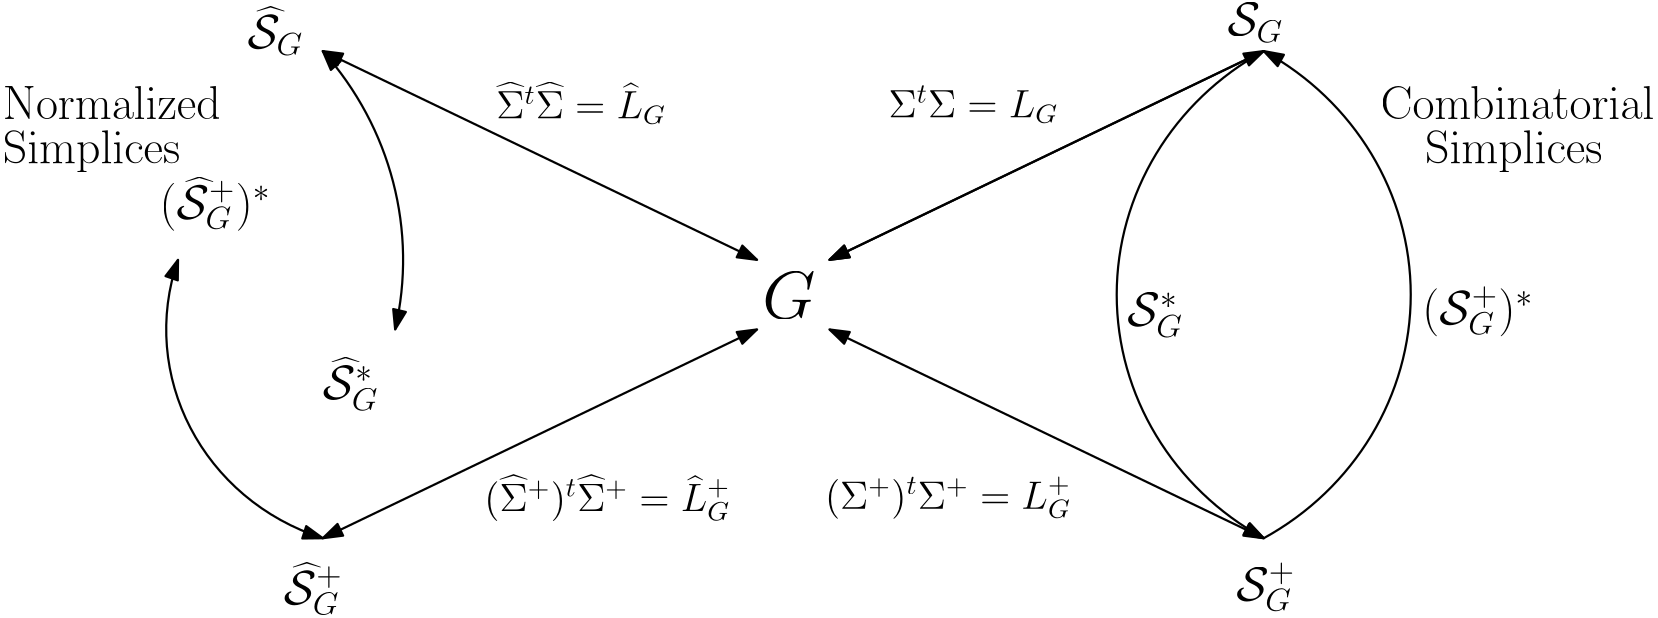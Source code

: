 <?xml version="1.0"?>
<!DOCTYPE ipe SYSTEM "ipe.dtd">
<ipe version="70206" creator="Ipe 7.2.7">
<info created="D:20190809164846" modified="D:20190809165844"/>
<ipestyle name="basic">
<symbol name="arrow/arc(spx)">
<path stroke="sym-stroke" fill="sym-stroke" pen="sym-pen">
0 0 m
-1 0.333 l
-1 -0.333 l
h
</path>
</symbol>
<symbol name="arrow/farc(spx)">
<path stroke="sym-stroke" fill="white" pen="sym-pen">
0 0 m
-1 0.333 l
-1 -0.333 l
h
</path>
</symbol>
<symbol name="arrow/ptarc(spx)">
<path stroke="sym-stroke" fill="sym-stroke" pen="sym-pen">
0 0 m
-1 0.333 l
-0.8 0 l
-1 -0.333 l
h
</path>
</symbol>
<symbol name="arrow/fptarc(spx)">
<path stroke="sym-stroke" fill="white" pen="sym-pen">
0 0 m
-1 0.333 l
-0.8 0 l
-1 -0.333 l
h
</path>
</symbol>
<symbol name="mark/circle(sx)" transformations="translations">
<path fill="sym-stroke">
0.6 0 0 0.6 0 0 e
0.4 0 0 0.4 0 0 e
</path>
</symbol>
<symbol name="mark/disk(sx)" transformations="translations">
<path fill="sym-stroke">
0.6 0 0 0.6 0 0 e
</path>
</symbol>
<symbol name="mark/fdisk(sfx)" transformations="translations">
<group>
<path fill="sym-fill">
0.5 0 0 0.5 0 0 e
</path>
<path fill="sym-stroke" fillrule="eofill">
0.6 0 0 0.6 0 0 e
0.4 0 0 0.4 0 0 e
</path>
</group>
</symbol>
<symbol name="mark/box(sx)" transformations="translations">
<path fill="sym-stroke" fillrule="eofill">
-0.6 -0.6 m
0.6 -0.6 l
0.6 0.6 l
-0.6 0.6 l
h
-0.4 -0.4 m
0.4 -0.4 l
0.4 0.4 l
-0.4 0.4 l
h
</path>
</symbol>
<symbol name="mark/square(sx)" transformations="translations">
<path fill="sym-stroke">
-0.6 -0.6 m
0.6 -0.6 l
0.6 0.6 l
-0.6 0.6 l
h
</path>
</symbol>
<symbol name="mark/fsquare(sfx)" transformations="translations">
<group>
<path fill="sym-fill">
-0.5 -0.5 m
0.5 -0.5 l
0.5 0.5 l
-0.5 0.5 l
h
</path>
<path fill="sym-stroke" fillrule="eofill">
-0.6 -0.6 m
0.6 -0.6 l
0.6 0.6 l
-0.6 0.6 l
h
-0.4 -0.4 m
0.4 -0.4 l
0.4 0.4 l
-0.4 0.4 l
h
</path>
</group>
</symbol>
<symbol name="mark/cross(sx)" transformations="translations">
<group>
<path fill="sym-stroke">
-0.43 -0.57 m
0.57 0.43 l
0.43 0.57 l
-0.57 -0.43 l
h
</path>
<path fill="sym-stroke">
-0.43 0.57 m
0.57 -0.43 l
0.43 -0.57 l
-0.57 0.43 l
h
</path>
</group>
</symbol>
<symbol name="arrow/fnormal(spx)">
<path stroke="sym-stroke" fill="white" pen="sym-pen">
0 0 m
-1 0.333 l
-1 -0.333 l
h
</path>
</symbol>
<symbol name="arrow/pointed(spx)">
<path stroke="sym-stroke" fill="sym-stroke" pen="sym-pen">
0 0 m
-1 0.333 l
-0.8 0 l
-1 -0.333 l
h
</path>
</symbol>
<symbol name="arrow/fpointed(spx)">
<path stroke="sym-stroke" fill="white" pen="sym-pen">
0 0 m
-1 0.333 l
-0.8 0 l
-1 -0.333 l
h
</path>
</symbol>
<symbol name="arrow/linear(spx)">
<path stroke="sym-stroke" pen="sym-pen">
-1 0.333 m
0 0 l
-1 -0.333 l
</path>
</symbol>
<symbol name="arrow/fdouble(spx)">
<path stroke="sym-stroke" fill="white" pen="sym-pen">
0 0 m
-1 0.333 l
-1 -0.333 l
h
-1 0 m
-2 0.333 l
-2 -0.333 l
h
</path>
</symbol>
<symbol name="arrow/double(spx)">
<path stroke="sym-stroke" fill="sym-stroke" pen="sym-pen">
0 0 m
-1 0.333 l
-1 -0.333 l
h
-1 0 m
-2 0.333 l
-2 -0.333 l
h
</path>
</symbol>
<pen name="heavier" value="0.8"/>
<pen name="fat" value="1.2"/>
<pen name="ultrafat" value="2"/>
<symbolsize name="large" value="5"/>
<symbolsize name="small" value="2"/>
<symbolsize name="tiny" value="1.1"/>
<arrowsize name="large" value="10"/>
<arrowsize name="small" value="5"/>
<arrowsize name="tiny" value="3"/>
<color name="red" value="1 0 0"/>
<color name="green" value="0 1 0"/>
<color name="blue" value="0 0 1"/>
<color name="yellow" value="1 1 0"/>
<color name="orange" value="1 0.647 0"/>
<color name="gold" value="1 0.843 0"/>
<color name="purple" value="0.627 0.125 0.941"/>
<color name="gray" value="0.745"/>
<color name="brown" value="0.647 0.165 0.165"/>
<color name="navy" value="0 0 0.502"/>
<color name="pink" value="1 0.753 0.796"/>
<color name="seagreen" value="0.18 0.545 0.341"/>
<color name="turquoise" value="0.251 0.878 0.816"/>
<color name="violet" value="0.933 0.51 0.933"/>
<color name="darkblue" value="0 0 0.545"/>
<color name="darkcyan" value="0 0.545 0.545"/>
<color name="darkgray" value="0.663"/>
<color name="darkgreen" value="0 0.392 0"/>
<color name="darkmagenta" value="0.545 0 0.545"/>
<color name="darkorange" value="1 0.549 0"/>
<color name="darkred" value="0.545 0 0"/>
<color name="lightblue" value="0.678 0.847 0.902"/>
<color name="lightcyan" value="0.878 1 1"/>
<color name="lightgray" value="0.827"/>
<color name="lightgreen" value="0.565 0.933 0.565"/>
<color name="lightyellow" value="1 1 0.878"/>
<dashstyle name="dashed" value="[4] 0"/>
<dashstyle name="dotted" value="[1 3] 0"/>
<dashstyle name="dash dotted" value="[4 2 1 2] 0"/>
<dashstyle name="dash dot dotted" value="[4 2 1 2 1 2] 0"/>
<textsize name="large" value="\large"/>
<textsize name="Large" value="\Large"/>
<textsize name="LARGE" value="\LARGE"/>
<textsize name="huge" value="\huge"/>
<textsize name="Huge" value="\Huge"/>
<textsize name="small" value="\small"/>
<textsize name="footnote" value="\footnotesize"/>
<textsize name="tiny" value="\tiny"/>
<textstyle name="center" begin="\begin{center}" end="\end{center}"/>
<textstyle name="itemize" begin="\begin{itemize}" end="\end{itemize}"/>
<textstyle name="item" begin="\begin{itemize}\item{}" end="\end{itemize}"/>
<gridsize name="4 pts" value="4"/>
<gridsize name="8 pts (~3 mm)" value="8"/>
<gridsize name="16 pts (~6 mm)" value="16"/>
<gridsize name="32 pts (~12 mm)" value="32"/>
<gridsize name="10 pts (~3.5 mm)" value="10"/>
<gridsize name="20 pts (~7 mm)" value="20"/>
<gridsize name="14 pts (~5 mm)" value="14"/>
<gridsize name="28 pts (~10 mm)" value="28"/>
<gridsize name="56 pts (~20 mm)" value="56"/>
<anglesize name="90 deg" value="90"/>
<anglesize name="60 deg" value="60"/>
<anglesize name="45 deg" value="45"/>
<anglesize name="30 deg" value="30"/>
<anglesize name="22.5 deg" value="22.5"/>
<opacity name="10%" value="0.1"/>
<opacity name="30%" value="0.3"/>
<opacity name="50%" value="0.5"/>
<opacity name="75%" value="0.75"/>
<tiling name="falling" angle="-60" step="4" width="1"/>
<tiling name="rising" angle="30" step="4" width="1"/>
</ipestyle>
<page>
<layer name="alpha"/>
<view layers="alpha" active="alpha"/>
<path layer="alpha" matrix="1.62857 0 0 1.56578 89.1429 -233.892" stroke="black" pen="heavier" rarrow="normal/normal">
128 352 m
224 400 l
224 400 l
</path>
<path matrix="1.62857 0 0 1.56578 89.1429 -233.892" stroke="black" pen="heavier" arrow="normal/normal" rarrow="normal/normal">
128 336 m
224 288 l
</path>
<path matrix="1.62857 0 0 1.56578 89.1429 -233.892" stroke="black" pen="heavier" arrow="normal/normal">
224 400 m
64.4981 0 0 64.4981 256 344 224 288 a
</path>
<text matrix="1.62857 0 0 1.56578 76.1282 -228.266" transformations="translations" pos="224 400" stroke="black" type="label" width="20.157" height="11.766" depth="2.58" valign="baseline" size="LARGE">$\mathcal{S}_G$</text>
<text matrix="1.62857 0 0 1.56578 79.2217 -231.289" transformations="translations" pos="224 272" stroke="black" type="label" width="21.319" height="13.737" depth="3.83" valign="baseline" size="LARGE">$\mathcal{S}_G^+$</text>
<text matrix="1.62857 0 0 1.56578 91.0015 -230.02" transformations="translations" pos="112 336" stroke="black" type="label" width="19.144" height="16.938" depth="0" valign="baseline" size="Huge">$G$</text>
<text matrix="1.62857 0 0 1.56578 92.1684 -232.525" transformations="translations" pos="192 336" stroke="black" type="label" width="20.157" height="11.806" depth="4.26" valign="baseline" size="LARGE">$\mathcal{S}_G^*$</text>
<path matrix="1.62857 0 0 1.56578 89.1429 -233.892" stroke="black" pen="heavier" arrow="normal/normal">
224 288 m
64.4981 0 0 64.4981 192 344 224 400 a
</path>
<text matrix="1 0 0 1 271.025 -41.9055" transformations="translations" pos="240 336" stroke="black" type="label" width="39.988" height="13.733" depth="4.29" valign="baseline" size="LARGE">$(\mathcal{S}_G^+)^*$</text>
<path matrix="1.62857 0 0 1.56578 89.1429 -233.892" stroke="black" pen="heavier" arrow="normal/normal" rarrow="normal/normal">
224 400 m
128 352 l
</path>
<path matrix="1.62857 0 0 1.56578 -41.1429 -233.892" stroke="black" pen="heavier" arrow="normal/normal" rarrow="normal/normal">
192 336 m
96 288 l
</path>
<path matrix="1.62857 0 0 1.56578 -41.1429 -233.892" stroke="black" pen="heavier" arrow="normal/normal" rarrow="normal/normal">
192 352 m
96 400 l
</path>
<text matrix="1.62857 0 0 1.56578 -42.1613 -232.884" transformations="translations" pos="80 400" stroke="black" type="label" width="20.157" height="14.949" depth="2.58" valign="baseline" size="LARGE">$\widehat{\mathcal{S}}_G$</text>
<text matrix="1.62857 0 0 1.56578 -29.1127 -232.643" transformations="translations" pos="80 272" stroke="black" type="label" width="21.319" height="14.95" depth="3.83" valign="baseline" size="LARGE">$\widehat{\mathcal{S}}_G^+$</text>
<text matrix="1.62857 0 0 1.56578 -73.841 -168.958" transformations="translations" pos="80 320" stroke="black" type="label" width="39.988" height="14.946" depth="4.29" valign="baseline" size="LARGE">$(\widehat{\mathcal{S}}_G^+)^*$</text>
<text matrix="1.62857 0 0 1.56578 -15.0857 -283.997" transformations="translations" pos="80 352" stroke="black" type="label" width="20.157" height="14.942" depth="4.26" valign="baseline" size="LARGE">$\widehat{\mathcal{S}}_G^*$</text>
<path matrix="1.62857 0 0 1.56578 -41.1429 -233.892" stroke="black" pen="heavier" arrow="normal/normal" rarrow="normal/normal">
96 400 m
73.7564 0 0 -73.7564 40 352 112 336 a
</path>
<path matrix="1.62857 0 0 1.56578 -41.1429 -233.892" stroke="black" pen="heavier" arrow="normal/normal" rarrow="normal/normal">
96 288 m
50.5964 0 0 -50.5964 112 336 64 352 a
</path>
<text matrix="1.62857 0 0 1.56578 -45.9234 -232.627" transformations="translations" pos="224 384" stroke="black" type="label" width="61.17" height="11.336" depth="2.15" valign="baseline" size="Large">$\Sigma^t \Sigma=L_G$</text>
<text matrix="1.46411 0.685686 -0.713185 1.40766 196.84 -320.329" transformations="translations" pos="208 288" stroke="black" type="label" width="88.59" height="11.58" depth="3.59" valign="baseline" size="Large">$(\Sigma^+)^t \Sigma^+=L_G^+$</text>
<text matrix="1.62857 0 0 1.56578 -35.0832 -224.108" transformations="translations" pos="128 288" stroke="black" type="label" width="88.59" height="12.982" depth="3.59" valign="baseline" size="Large">$(\widehat{\Sigma}^+)^t  \widehat{\Sigma}^+=\widehat{L}_G^+$</text>
<text matrix="1.62857 0 0 1.56578 -30.7974 -233.059" transformations="translations" pos="128 384" stroke="black" type="label" width="61.17" height="12.988" depth="2.15" valign="baseline" size="Large">$\widehat{\Sigma}^t \widehat{\Sigma}=\widehat{L}_G$</text>
<text matrix="1 0 0 1 -16 0" transformations="translations" pos="16 368" stroke="black" type="label" width="78.497" height="11.955" depth="0" valign="baseline" size="LARGE">Normalized</text>
<text matrix="1 0 0 1 -16 0" transformations="translations" pos="16 352" stroke="black" type="label" width="63.953" height="11.954" depth="3.35" valign="baseline" size="LARGE">Simplices</text>
<text matrix="1 0 0 1 -32 0" transformations="translations" pos="528 368" stroke="black" type="label" width="98.592" height="11.955" depth="0" valign="baseline" size="LARGE">Combinatorial</text>
<text matrix="1 0 0 1 -16 0" transformations="translations" pos="528 352" stroke="black" type="label" width="63.953" height="11.954" depth="3.35" valign="baseline" size="LARGE">Simplices</text>
</page>
</ipe>
